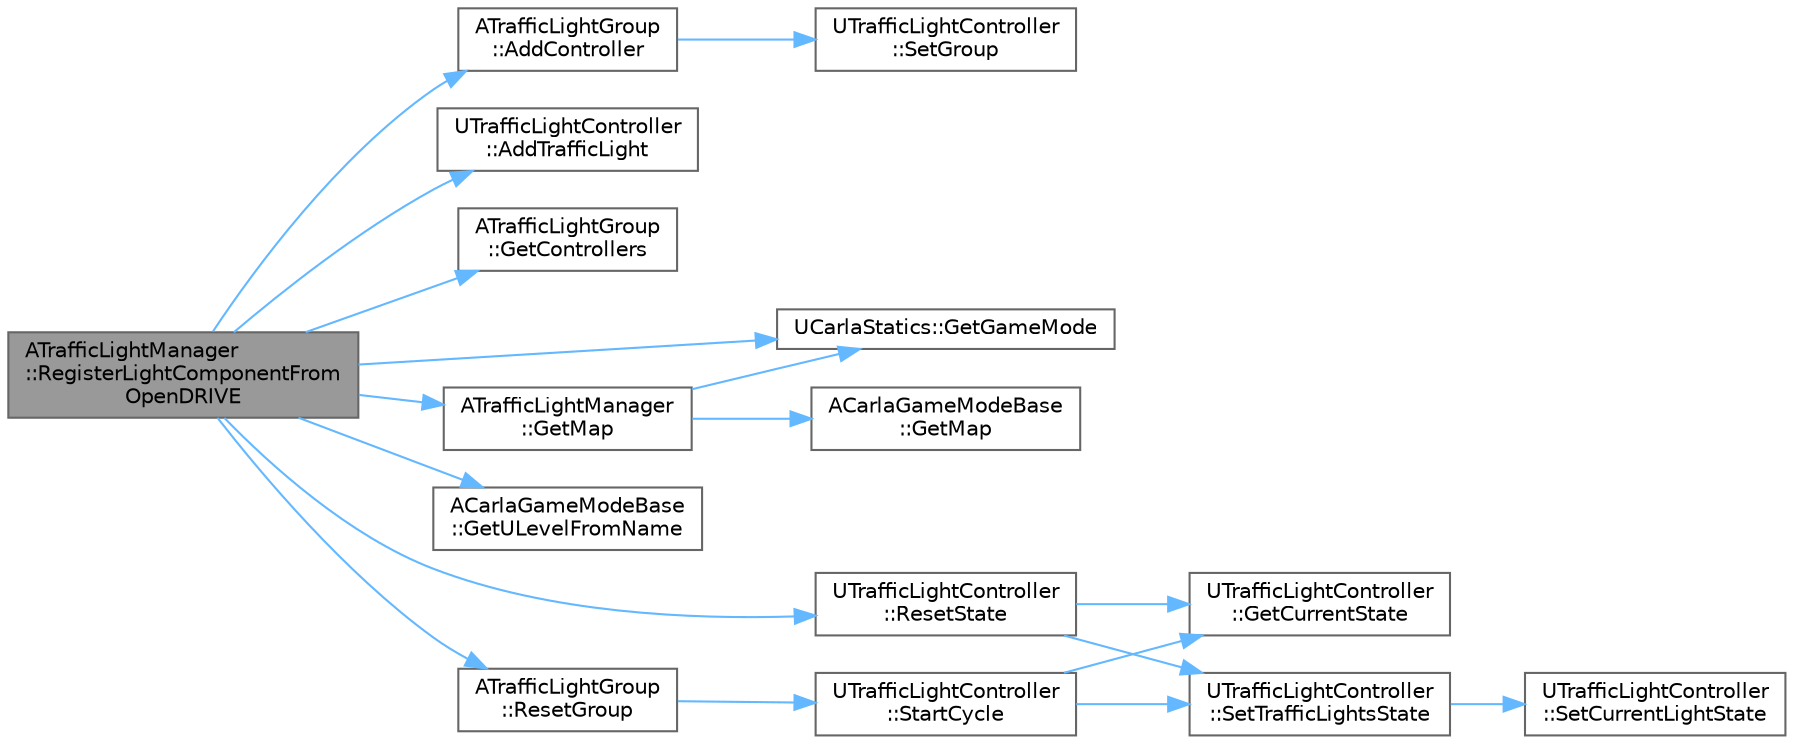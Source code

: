 digraph "ATrafficLightManager::RegisterLightComponentFromOpenDRIVE"
{
 // INTERACTIVE_SVG=YES
 // LATEX_PDF_SIZE
  bgcolor="transparent";
  edge [fontname=Helvetica,fontsize=10,labelfontname=Helvetica,labelfontsize=10];
  node [fontname=Helvetica,fontsize=10,shape=box,height=0.2,width=0.4];
  rankdir="LR";
  Node1 [id="Node000001",label="ATrafficLightManager\l::RegisterLightComponentFrom\lOpenDRIVE",height=0.2,width=0.4,color="gray40", fillcolor="grey60", style="filled", fontcolor="black",tooltip=" "];
  Node1 -> Node2 [id="edge1_Node000001_Node000002",color="steelblue1",style="solid",tooltip=" "];
  Node2 [id="Node000002",label="ATrafficLightGroup\l::AddController",height=0.2,width=0.4,color="grey40", fillcolor="white", style="filled",URL="$dd/d12/classATrafficLightGroup.html#ab1d735d9af5288b89b586a5403be1392",tooltip=" "];
  Node2 -> Node3 [id="edge2_Node000002_Node000003",color="steelblue1",style="solid",tooltip=" "];
  Node3 [id="Node000003",label="UTrafficLightController\l::SetGroup",height=0.2,width=0.4,color="grey40", fillcolor="white", style="filled",URL="$d3/d08/classUTrafficLightController.html#a1e10d26cf7fc365712074b5c53da9947",tooltip=" "];
  Node1 -> Node4 [id="edge3_Node000001_Node000004",color="steelblue1",style="solid",tooltip=" "];
  Node4 [id="Node000004",label="UTrafficLightController\l::AddTrafficLight",height=0.2,width=0.4,color="grey40", fillcolor="white", style="filled",URL="$d3/d08/classUTrafficLightController.html#ad6fd2ff47ab36f7862315075b87c15e6",tooltip=" "];
  Node1 -> Node5 [id="edge4_Node000001_Node000005",color="steelblue1",style="solid",tooltip=" "];
  Node5 [id="Node000005",label="ATrafficLightGroup\l::GetControllers",height=0.2,width=0.4,color="grey40", fillcolor="white", style="filled",URL="$dd/d12/classATrafficLightGroup.html#aa6bd0ac6f72526455184a9395fd5e998",tooltip=" "];
  Node1 -> Node6 [id="edge5_Node000001_Node000006",color="steelblue1",style="solid",tooltip=" "];
  Node6 [id="Node000006",label="UCarlaStatics::GetGameMode",height=0.2,width=0.4,color="grey40", fillcolor="white", style="filled",URL="$d7/d1e/classUCarlaStatics.html#acf94832c60579b6d161b66447719efbc",tooltip=" "];
  Node1 -> Node7 [id="edge6_Node000001_Node000007",color="steelblue1",style="solid",tooltip=" "];
  Node7 [id="Node000007",label="ATrafficLightManager\l::GetMap",height=0.2,width=0.4,color="grey40", fillcolor="white", style="filled",URL="$df/da5/classATrafficLightManager.html#a94926005e8cd881102dec94e331b70b4",tooltip=" "];
  Node7 -> Node6 [id="edge7_Node000007_Node000006",color="steelblue1",style="solid",tooltip=" "];
  Node7 -> Node8 [id="edge8_Node000007_Node000008",color="steelblue1",style="solid",tooltip=" "];
  Node8 [id="Node000008",label="ACarlaGameModeBase\l::GetMap",height=0.2,width=0.4,color="grey40", fillcolor="white", style="filled",URL="$db/de5/classACarlaGameModeBase.html#ae2c2de515bd6ad674844fde59cbfbf3d",tooltip=" "];
  Node1 -> Node9 [id="edge9_Node000001_Node000009",color="steelblue1",style="solid",tooltip=" "];
  Node9 [id="Node000009",label="ACarlaGameModeBase\l::GetULevelFromName",height=0.2,width=0.4,color="grey40", fillcolor="white", style="filled",URL="$db/de5/classACarlaGameModeBase.html#a968e6a94c33bd32539cb5aa370e66580",tooltip=" "];
  Node1 -> Node10 [id="edge10_Node000001_Node000010",color="steelblue1",style="solid",tooltip=" "];
  Node10 [id="Node000010",label="ATrafficLightGroup\l::ResetGroup",height=0.2,width=0.4,color="grey40", fillcolor="white", style="filled",URL="$dd/d12/classATrafficLightGroup.html#a610a6e9c2616a616f0b4774c93210120",tooltip=" "];
  Node10 -> Node11 [id="edge11_Node000010_Node000011",color="steelblue1",style="solid",tooltip=" "];
  Node11 [id="Node000011",label="UTrafficLightController\l::StartCycle",height=0.2,width=0.4,color="grey40", fillcolor="white", style="filled",URL="$d3/d08/classUTrafficLightController.html#abccad600709c8fdae5100e6e976f80f3",tooltip=" "];
  Node11 -> Node12 [id="edge12_Node000011_Node000012",color="steelblue1",style="solid",tooltip=" "];
  Node12 [id="Node000012",label="UTrafficLightController\l::GetCurrentState",height=0.2,width=0.4,color="grey40", fillcolor="white", style="filled",URL="$d3/d08/classUTrafficLightController.html#a88c0f7514305f9b0e3a0830d4a38de3f",tooltip=" "];
  Node11 -> Node13 [id="edge13_Node000011_Node000013",color="steelblue1",style="solid",tooltip=" "];
  Node13 [id="Node000013",label="UTrafficLightController\l::SetTrafficLightsState",height=0.2,width=0.4,color="grey40", fillcolor="white", style="filled",URL="$d3/d08/classUTrafficLightController.html#a1714a76c5f33a9a2068ea45f02bc2301",tooltip=" "];
  Node13 -> Node14 [id="edge14_Node000013_Node000014",color="steelblue1",style="solid",tooltip=" "];
  Node14 [id="Node000014",label="UTrafficLightController\l::SetCurrentLightState",height=0.2,width=0.4,color="grey40", fillcolor="white", style="filled",URL="$d3/d08/classUTrafficLightController.html#a52b062901f578f35ec44cb340d169885",tooltip=" "];
  Node1 -> Node15 [id="edge15_Node000001_Node000015",color="steelblue1",style="solid",tooltip=" "];
  Node15 [id="Node000015",label="UTrafficLightController\l::ResetState",height=0.2,width=0.4,color="grey40", fillcolor="white", style="filled",URL="$d3/d08/classUTrafficLightController.html#af0b760acc56572446cbcc07b48701776",tooltip=" "];
  Node15 -> Node12 [id="edge16_Node000015_Node000012",color="steelblue1",style="solid",tooltip=" "];
  Node15 -> Node13 [id="edge17_Node000015_Node000013",color="steelblue1",style="solid",tooltip=" "];
}
